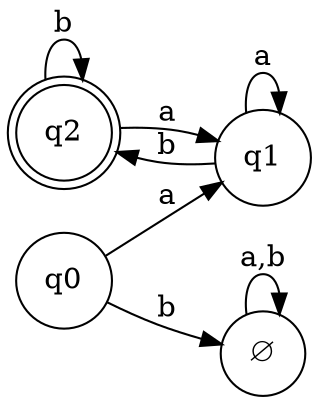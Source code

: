 digraph CA03_a_22 {
	rankdir=LR;
	graph [dpi = 300];
	node [shape = doublecircle]; q2;
	node [shape = circle];
	∅ -> ∅ [label="a,b"];
    q0->q1 [label="a"  ]; q0->∅  [label="b"];
    q1->q1 [label="a"  ]; q1->q2 [label="b"];
    q2->q1 [label="a"  ]; q2->q2 [label="b"];
}
